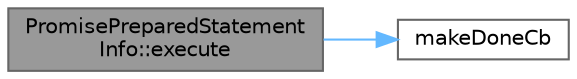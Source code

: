 digraph "PromisePreparedStatementInfo::execute"
{
 // INTERACTIVE_SVG=YES
 // LATEX_PDF_SIZE
  bgcolor="transparent";
  edge [fontname=Helvetica,fontsize=10,labelfontname=Helvetica,labelfontsize=10];
  node [fontname=Helvetica,fontsize=10,shape=box,height=0.2,width=0.4];
  rankdir="LR";
  Node1 [id="Node000001",label="PromisePreparedStatement\lInfo::execute",height=0.2,width=0.4,color="gray40", fillcolor="grey60", style="filled", fontcolor="black",tooltip=" "];
  Node1 -> Node2 [id="edge1_Node000001_Node000002",color="steelblue1",style="solid",tooltip=" "];
  Node2 [id="Node000002",label="makeDoneCb",height=0.2,width=0.4,color="grey40", fillcolor="white", style="filled",URL="$d1/d98/a00407_a3d3c38c1f3fc853af89fbf827a43228c.html#a3d3c38c1f3fc853af89fbf827a43228c",tooltip=" "];
}

